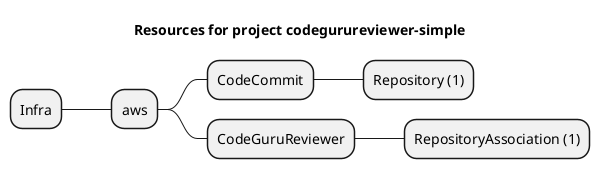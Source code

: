 @startmindmap
title Resources for project codegurureviewer-simple
skinparam monochrome true
+ Infra
++ aws
+++ CodeCommit
++++ Repository (1)
+++ CodeGuruReviewer
++++ RepositoryAssociation (1)
@endmindmap